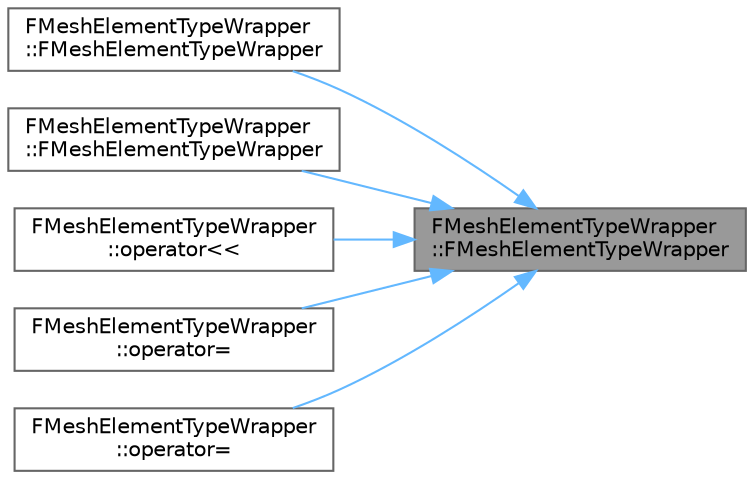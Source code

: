 digraph "FMeshElementTypeWrapper::FMeshElementTypeWrapper"
{
 // INTERACTIVE_SVG=YES
 // LATEX_PDF_SIZE
  bgcolor="transparent";
  edge [fontname=Helvetica,fontsize=10,labelfontname=Helvetica,labelfontsize=10];
  node [fontname=Helvetica,fontsize=10,shape=box,height=0.2,width=0.4];
  rankdir="RL";
  Node1 [id="Node000001",label="FMeshElementTypeWrapper\l::FMeshElementTypeWrapper",height=0.2,width=0.4,color="gray40", fillcolor="grey60", style="filled", fontcolor="black",tooltip="Default constructor - construct a MeshElementType, optionally with more than one channel."];
  Node1 -> Node2 [id="edge1_Node000001_Node000002",dir="back",color="steelblue1",style="solid",tooltip=" "];
  Node2 [id="Node000002",label="FMeshElementTypeWrapper\l::FMeshElementTypeWrapper",height=0.2,width=0.4,color="grey40", fillcolor="white", style="filled",URL="$dd/d20/classFMeshElementTypeWrapper.html#a2a1a02d8f05e173f334e44a99607a8cf",tooltip="Copy constructor - make a deep copy of the MeshElementType through the TUniquePtr."];
  Node1 -> Node3 [id="edge2_Node000001_Node000003",dir="back",color="steelblue1",style="solid",tooltip=" "];
  Node3 [id="Node000003",label="FMeshElementTypeWrapper\l::FMeshElementTypeWrapper",height=0.2,width=0.4,color="grey40", fillcolor="white", style="filled",URL="$dd/d20/classFMeshElementTypeWrapper.html#ae5009573e5c08865a96354d7d1196ccf",tooltip="Default move constructor."];
  Node1 -> Node4 [id="edge3_Node000001_Node000004",dir="back",color="steelblue1",style="solid",tooltip=" "];
  Node4 [id="Node000004",label="FMeshElementTypeWrapper\l::operator\<\<",height=0.2,width=0.4,color="grey40", fillcolor="white", style="filled",URL="$dd/d20/classFMeshElementTypeWrapper.html#ab423c41a8b10b7c3a53a42cb54002ec5",tooltip="Serializer."];
  Node1 -> Node5 [id="edge4_Node000001_Node000005",dir="back",color="steelblue1",style="solid",tooltip=" "];
  Node5 [id="Node000005",label="FMeshElementTypeWrapper\l::operator=",height=0.2,width=0.4,color="grey40", fillcolor="white", style="filled",URL="$dd/d20/classFMeshElementTypeWrapper.html#a13159314c2ea855ec2300dc327bb7988",tooltip="Copy assignment."];
  Node1 -> Node6 [id="edge5_Node000001_Node000006",dir="back",color="steelblue1",style="solid",tooltip=" "];
  Node6 [id="Node000006",label="FMeshElementTypeWrapper\l::operator=",height=0.2,width=0.4,color="grey40", fillcolor="white", style="filled",URL="$dd/d20/classFMeshElementTypeWrapper.html#ac5b50b91925e3ac729a445ff80823663",tooltip="Default move assignment."];
}
